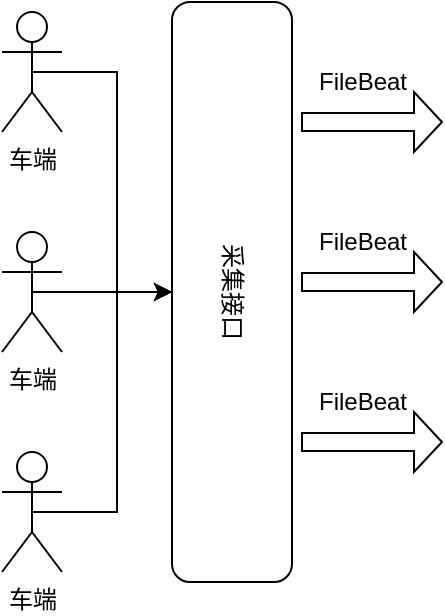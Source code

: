<mxfile version="23.0.0" type="github">
  <diagram name="第 1 页" id="NNUS12JeYf8y93WOMV1w">
    <mxGraphModel dx="1426" dy="751" grid="1" gridSize="10" guides="1" tooltips="1" connect="1" arrows="1" fold="1" page="1" pageScale="1" pageWidth="827" pageHeight="1169" math="0" shadow="0">
      <root>
        <mxCell id="0" />
        <mxCell id="1" parent="0" />
        <mxCell id="LqdV4zVSjsWjxpmhPlHb-7" style="edgeStyle=orthogonalEdgeStyle;rounded=0;orthogonalLoop=1;jettySize=auto;html=1;exitX=0.5;exitY=0.5;exitDx=0;exitDy=0;exitPerimeter=0;entryX=0.5;entryY=1;entryDx=0;entryDy=0;" edge="1" parent="1" source="LqdV4zVSjsWjxpmhPlHb-1" target="LqdV4zVSjsWjxpmhPlHb-6">
          <mxGeometry relative="1" as="geometry" />
        </mxCell>
        <mxCell id="LqdV4zVSjsWjxpmhPlHb-1" value="车端" style="shape=umlActor;verticalLabelPosition=bottom;verticalAlign=top;html=1;outlineConnect=0;" vertex="1" parent="1">
          <mxGeometry x="50" y="30" width="30" height="60" as="geometry" />
        </mxCell>
        <mxCell id="LqdV4zVSjsWjxpmhPlHb-8" style="edgeStyle=orthogonalEdgeStyle;rounded=0;orthogonalLoop=1;jettySize=auto;html=1;exitX=0.5;exitY=0.5;exitDx=0;exitDy=0;exitPerimeter=0;entryX=0.5;entryY=1;entryDx=0;entryDy=0;" edge="1" parent="1" source="LqdV4zVSjsWjxpmhPlHb-3" target="LqdV4zVSjsWjxpmhPlHb-6">
          <mxGeometry relative="1" as="geometry" />
        </mxCell>
        <mxCell id="LqdV4zVSjsWjxpmhPlHb-3" value="车端" style="shape=umlActor;verticalLabelPosition=bottom;verticalAlign=top;html=1;outlineConnect=0;" vertex="1" parent="1">
          <mxGeometry x="50" y="140" width="30" height="60" as="geometry" />
        </mxCell>
        <mxCell id="LqdV4zVSjsWjxpmhPlHb-9" style="edgeStyle=orthogonalEdgeStyle;rounded=0;orthogonalLoop=1;jettySize=auto;html=1;exitX=0.5;exitY=0.5;exitDx=0;exitDy=0;exitPerimeter=0;entryX=0.5;entryY=1;entryDx=0;entryDy=0;" edge="1" parent="1" source="LqdV4zVSjsWjxpmhPlHb-4" target="LqdV4zVSjsWjxpmhPlHb-6">
          <mxGeometry relative="1" as="geometry" />
        </mxCell>
        <mxCell id="LqdV4zVSjsWjxpmhPlHb-4" value="车端" style="shape=umlActor;verticalLabelPosition=bottom;verticalAlign=top;html=1;outlineConnect=0;" vertex="1" parent="1">
          <mxGeometry x="50" y="250" width="30" height="60" as="geometry" />
        </mxCell>
        <mxCell id="LqdV4zVSjsWjxpmhPlHb-6" value="采集接口" style="rounded=1;whiteSpace=wrap;html=1;rotation=90;" vertex="1" parent="1">
          <mxGeometry x="20" y="140" width="290" height="60" as="geometry" />
        </mxCell>
        <mxCell id="LqdV4zVSjsWjxpmhPlHb-12" value="" style="shape=singleArrow;whiteSpace=wrap;html=1;" vertex="1" parent="1">
          <mxGeometry x="200" y="70" width="70" height="30" as="geometry" />
        </mxCell>
        <mxCell id="LqdV4zVSjsWjxpmhPlHb-13" value="" style="shape=singleArrow;whiteSpace=wrap;html=1;" vertex="1" parent="1">
          <mxGeometry x="200" y="150" width="70" height="30" as="geometry" />
        </mxCell>
        <mxCell id="LqdV4zVSjsWjxpmhPlHb-14" value="" style="shape=singleArrow;whiteSpace=wrap;html=1;" vertex="1" parent="1">
          <mxGeometry x="200" y="230" width="70" height="30" as="geometry" />
        </mxCell>
        <mxCell id="LqdV4zVSjsWjxpmhPlHb-16" value="FileBeat&lt;br&gt;" style="text;html=1;align=center;verticalAlign=middle;resizable=0;points=[];autosize=1;strokeColor=none;fillColor=none;" vertex="1" parent="1">
          <mxGeometry x="195" y="130" width="70" height="30" as="geometry" />
        </mxCell>
        <mxCell id="LqdV4zVSjsWjxpmhPlHb-17" value="FileBeat&lt;br&gt;" style="text;html=1;align=center;verticalAlign=middle;resizable=0;points=[];autosize=1;strokeColor=none;fillColor=none;" vertex="1" parent="1">
          <mxGeometry x="195" y="50" width="70" height="30" as="geometry" />
        </mxCell>
        <mxCell id="LqdV4zVSjsWjxpmhPlHb-18" value="FileBeat&lt;br&gt;" style="text;html=1;align=center;verticalAlign=middle;resizable=0;points=[];autosize=1;strokeColor=none;fillColor=none;" vertex="1" parent="1">
          <mxGeometry x="195" y="210" width="70" height="30" as="geometry" />
        </mxCell>
      </root>
    </mxGraphModel>
  </diagram>
</mxfile>

